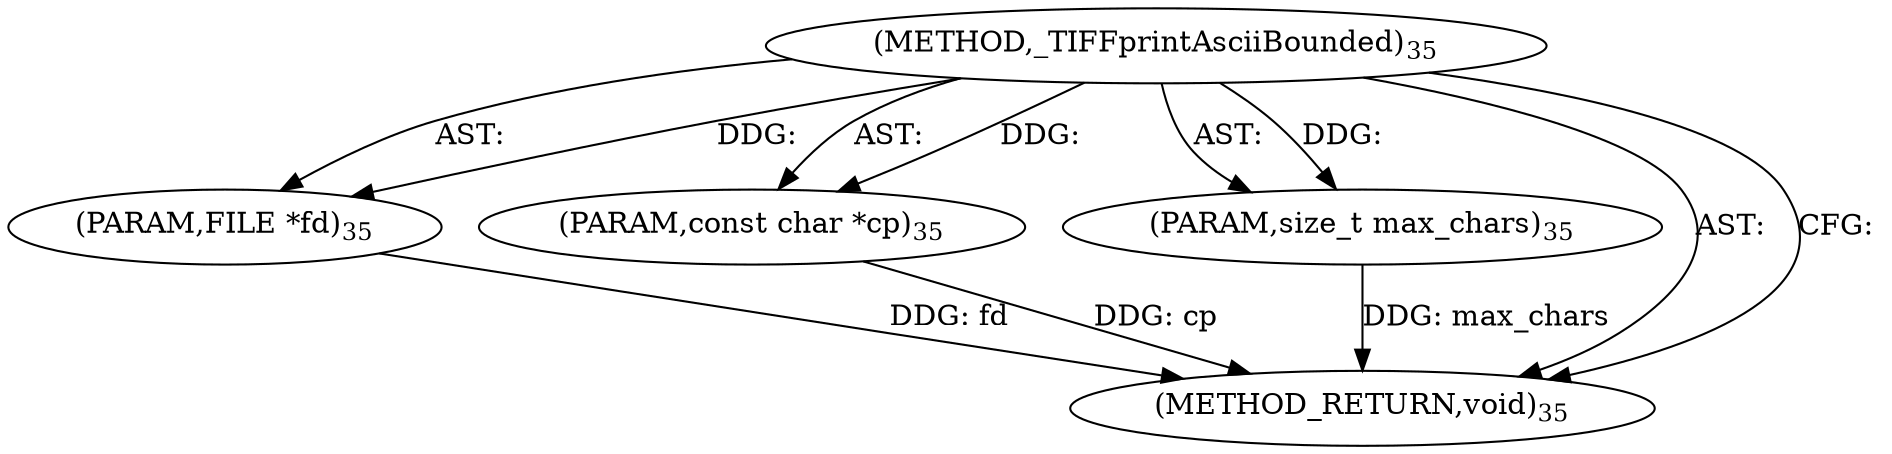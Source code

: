 digraph "_TIFFprintAsciiBounded" {  
"3086" [label = <(METHOD,_TIFFprintAsciiBounded)<SUB>35</SUB>> ]
"3087" [label = <(PARAM,FILE *fd)<SUB>35</SUB>> ]
"3088" [label = <(PARAM,const char *cp)<SUB>35</SUB>> ]
"3089" [label = <(PARAM,size_t max_chars)<SUB>35</SUB>> ]
"3090" [label = <(METHOD_RETURN,void)<SUB>35</SUB>> ]
  "3086" -> "3087"  [ label = "AST: "] 
  "3086" -> "3088"  [ label = "AST: "] 
  "3086" -> "3089"  [ label = "AST: "] 
  "3086" -> "3090"  [ label = "AST: "] 
  "3086" -> "3090"  [ label = "CFG: "] 
  "3087" -> "3090"  [ label = "DDG: fd"] 
  "3088" -> "3090"  [ label = "DDG: cp"] 
  "3089" -> "3090"  [ label = "DDG: max_chars"] 
  "3086" -> "3087"  [ label = "DDG: "] 
  "3086" -> "3088"  [ label = "DDG: "] 
  "3086" -> "3089"  [ label = "DDG: "] 
}
